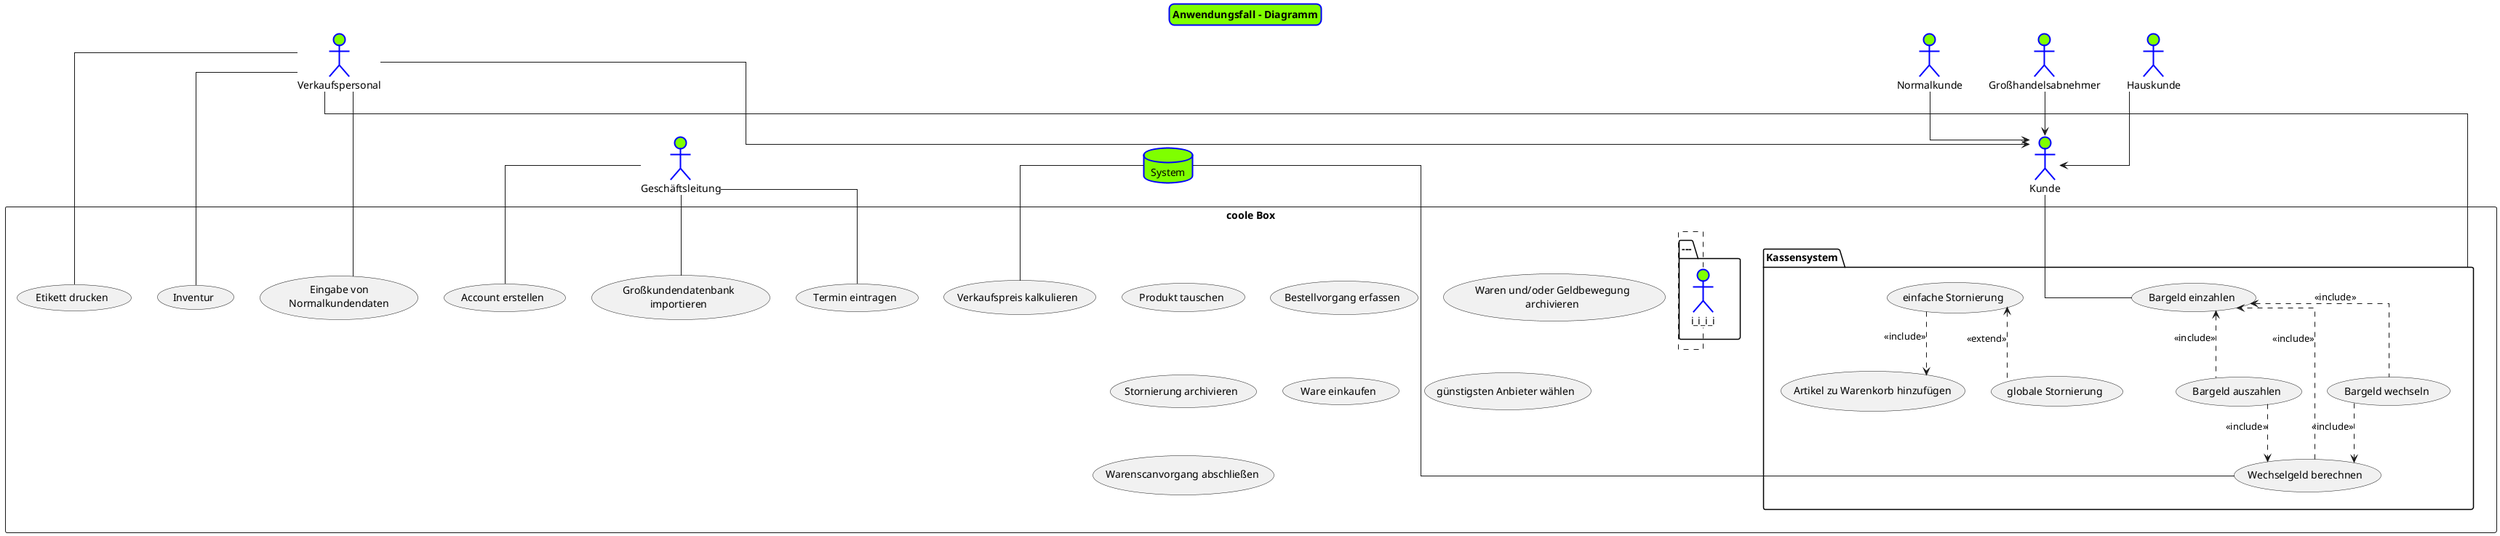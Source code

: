 @startuml
skinparam titleBorderRoundCorner 15
skinparam titleBorderThickness 2
skinparam titleBorderColor blue
skinparam titleBackgroundColor Chartreuse
'skinparam handwritten true
skinparam groupInheritance 3
skinparam linetype ortho



title Anwendungsfall - Diagramm


' === Kunden === '
:Kunde: as ku
:Normalkunde: as nku
:Großhandelsabnehmer: as gha
:Hauskunde: as hku

'left to right direction

' === Personal === '
:Verkaufspersonal: as vp
:Geschäftsleitung: as gl

nku --> ku
vp --> ku
gha --> ku
hku --> ku

' === Sonstiges === '
database "System" as sys

' === Y === '
rectangle "coole Box"{
    (Inventur) as inv
    '(Pfand auszahlen)

    (Account erstellen) as acc
    (Termin eintragen) as date
    
    (Produkt tauschen)
    (Großkundendatenbank\nimportieren) as grokudb_imp
    (Verkaufspreis kalkulieren) as vp_calc
    (Eingabe von\nNormalkundendaten) as eg_nkd
    (Etikett drucken) as et_dr
    (Bestellvorgang erfassen)
    (Waren und/oder Geldbewegung\narchivieren)
    (Stornierung archivieren)
    (Ware einkaufen)
    (günstigsten Anbieter wählen) as gaw
    (Warenscanvorgang abschließen)
    



    package "Kassensystem"{
            (Bargeld einzahlen) as bg_ez
            (Bargeld auszahlen) as bg_az
            (Bargeld wechseln) as bg_we
            (Wechselgeld berechnen) as we_br

            (einfache Stornierung) as l_st
            (globale Stornierung) as g_st

            (Artikel zu Warenkorb hinzufügen) as azw

            vp -- Kassensystem

            gl -- date
            gl -- acc



            ku -- bg_ez

            'vp -- bg_we
            'vp -- bg_az
            'vp -- l_st


            sys -- we_br

            bg_ez <.. bg_we: <<include>>
            bg_ez <.. bg_az: <<include>>
            bg_az ..> we_br: <<include>>
            bg_we ..> we_br: <<include>>
            we_br ..> bg_ez: <<include>>
            l_st <.. g_st: <<extend>>
            l_st ..> azw: <<include>>

        }

    package --- {
        :i_i_i_i: as a
        a .. a
    }


    '



    '
    vp -- inv
    vp -- et_dr
    vp -- eg_nkd



    '
    gl -- grokudb_imp

    '
    sys -- vp_calc





}

@enduml
